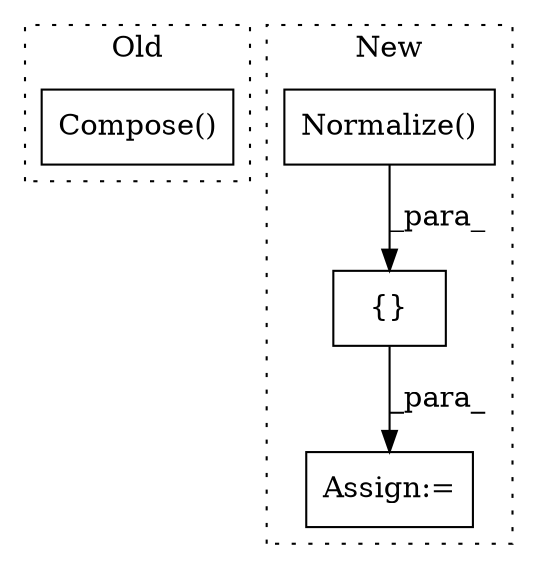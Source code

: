 digraph G {
subgraph cluster0 {
1 [label="Compose()" a="75" s="4196,4914" l="32,10" shape="box"];
label = "Old";
style="dotted";
}
subgraph cluster1 {
2 [label="Normalize()" a="75" s="5067" l="99" shape="box"];
3 [label="{}" a="59" s="5052,5166" l="15,0" shape="box"];
4 [label="Assign:=" a="68" s="5048" l="4" shape="box"];
label = "New";
style="dotted";
}
2 -> 3 [label="_para_"];
3 -> 4 [label="_para_"];
}